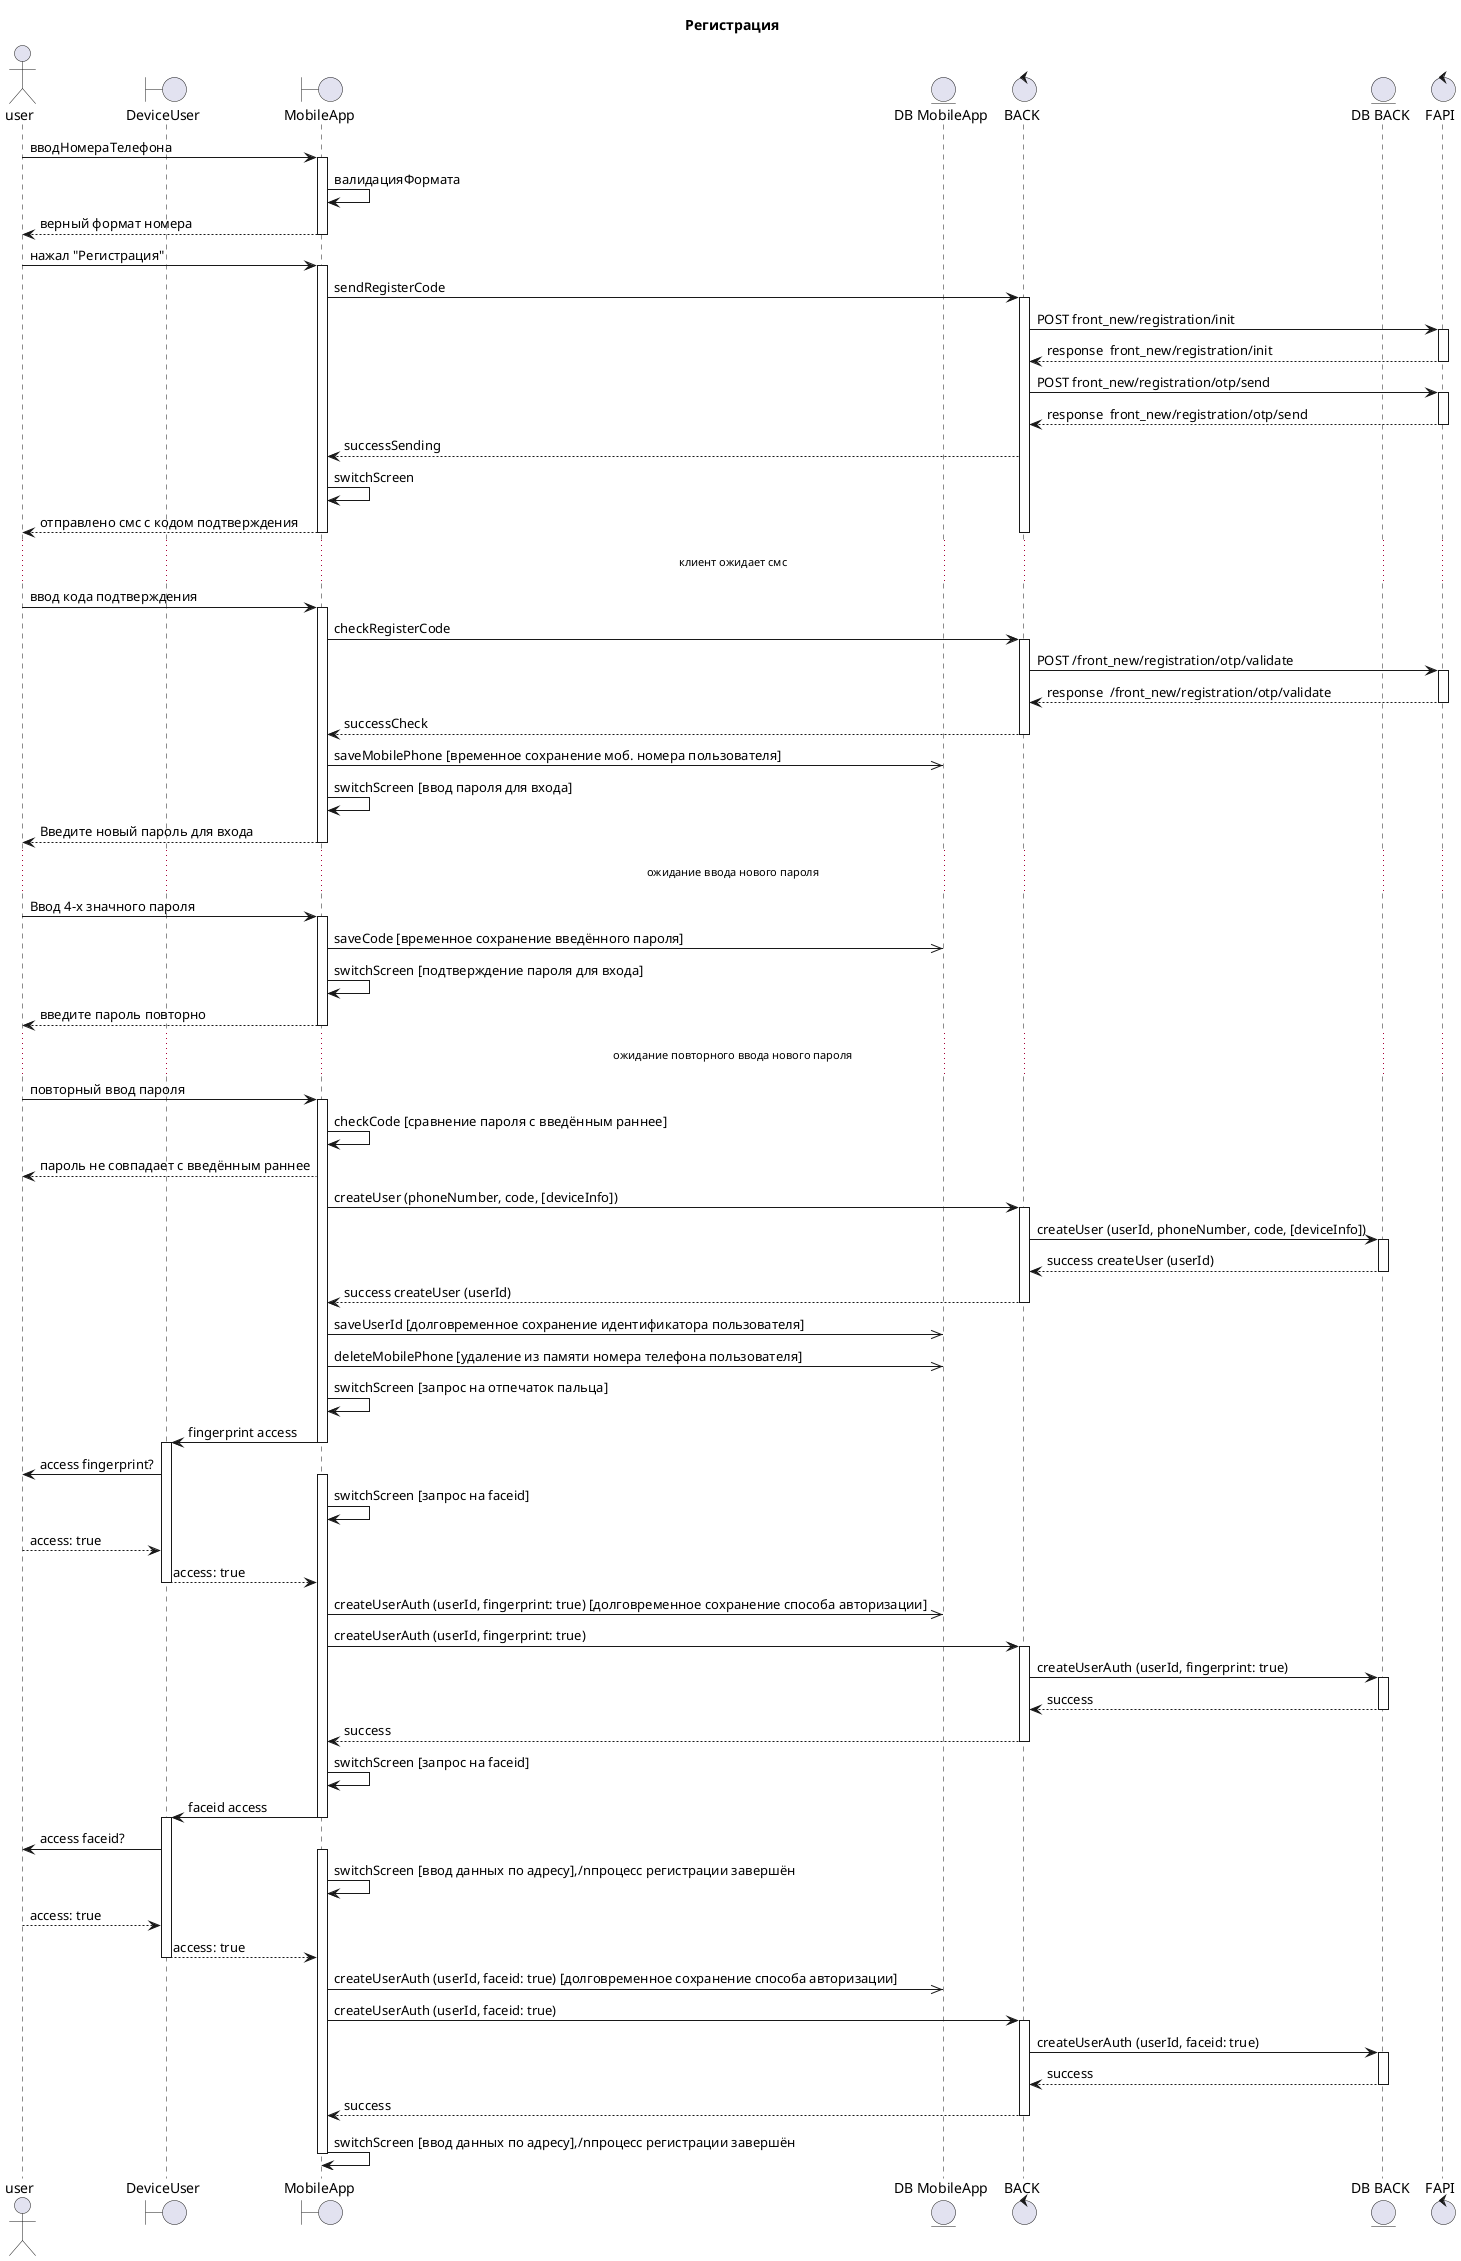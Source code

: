@startuml
title "Регистрация"
actor user
boundary "DeviceUser" as device
boundary "MobileApp" as mobapp
entity "DB MobileApp" as dbmob
control "BACK" as back
entity "DB BACK" as db
control "FAPI" as fapi
            user -> mobapp : вводНомераТелефона
            activate mobapp
                mobapp -> mobapp : валидацияФормата
        mobapp --> user : верный формат номера
            deactivate mobapp
        user -> mobapp : нажал "Регистрация"
        activate mobapp
            mobapp -> back : sendRegisterCode
            activate back
                back -> fapi : POST front_new/registration/init
                activate fapi
                    fapi --> back : response  front_new/registration/init
                deactivate fapi
                back -> fapi : POST front_new/registration/otp/send
                activate fapi
                    fapi --> back : response  front_new/registration/otp/send
                deactivate fapi
                    back --> mobapp : successSending
                    mobapp -> mobapp : switchScreen
                    mobapp --> user : отправлено смс с кодом подтверждения
            deactivate back
        deactivate mobapp
        ...клиент ожидает смс...
        user -> mobapp : ввод кода подтверждения
        activate mobapp
            mobapp -> back : checkRegisterCode
            activate back
                back -> fapi : POST /front_new/registration/otp/validate
                activate fapi
                    fapi --> back : response  /front_new/registration/otp/validate
                deactivate fapi
                    back --> mobapp : successCheck
            deactivate back
            mobapp ->> dbmob : saveMobilePhone [временное сохранение моб. номера пользователя]
            mobapp -> mobapp : switchScreen [ввод пароля для входа]
            mobapp --> user : Введите новый пароль для входа
        deactivate mobapp
            ...ожидание ввода нового пароля...
            user -> mobapp : Ввод 4-х значного пароля
            activate mobapp
                mobapp ->> dbmob : saveCode [временное сохранение введённого пароля]
                mobapp -> mobapp : switchScreen [подтверждение пароля для входа]
                mobapp --> user : введите пароль повторно
            deactivate mobapp
            ...ожидание повторного ввода нового пароля...
                    user -> mobapp : повторный ввод пароля
                    activate mobapp
                        mobapp -> mobapp : checkCode [сравнение пароля с введённым раннее]
                        mobapp --> user : пароль не совпадает с введённым раннее
                mobapp -> back : createUser (phoneNumber, code, [deviceInfo])
                activate back
                    back -> db : createUser (userId, phoneNumber, code, [deviceInfo])
                    activate db
                        db --> back : success createUser (userId)
                    deactivate db
                    back --> mobapp : success createUser (userId)
                deactivate back
                    mobapp ->> dbmob : saveUserId [долговременное сохранение идентификатора пользователя]
                    mobapp ->> dbmob : deleteMobilePhone [удаление из памяти номера телефона пользователя]
                    mobapp -> mobapp : switchScreen [запрос на отпечаток пальца]
                    mobapp -> device : fingerprint access
                deactivate mobapp
                activate device
                    device -> user : access fingerprint?
                    activate mobapp
                    mobapp -> mobapp :  switchScreen [запрос на faceid]
                    user --> device : access: true
                    device --> mobapp : access: true
                deactivate device
                    mobapp ->> dbmob : createUserAuth (userId, fingerprint: true) [долговременное сохранение способа авторизации]
                    mobapp -> back : createUserAuth (userId, fingerprint: true)
                    activate back
                        back -> db : createUserAuth (userId, fingerprint: true)
                        activate db
                            db --> back : success
                        deactivate db
                        back --> mobapp : success
                    deactivate back
                    mobapp -> mobapp :  switchScreen [запрос на faceid]
                    mobapp -> device : faceid access
                deactivate mobapp
                activate device
                    device -> user : access faceid?
                    activate mobapp
                    mobapp -> mobapp :  switchScreen [ввод данных по адресу],/nпроцесс регистрации завершён
                    user --> device : access: true
                    device --> mobapp : access: true
                deactivate device
                    mobapp ->> dbmob : createUserAuth (userId, faceid: true) [долговременное сохранение способа авторизации]
                    mobapp -> back : createUserAuth (userId, faceid: true)
                    activate back
                        back -> db : createUserAuth (userId, faceid: true)
                        activate db
                            db --> back : success
                        deactivate db
                        back --> mobapp : success
                    deactivate back
                    mobapp -> mobapp :  switchScreen [ввод данных по адресу],/nпроцесс регистрации завершён
                    deactivate mobapp
@enduml
